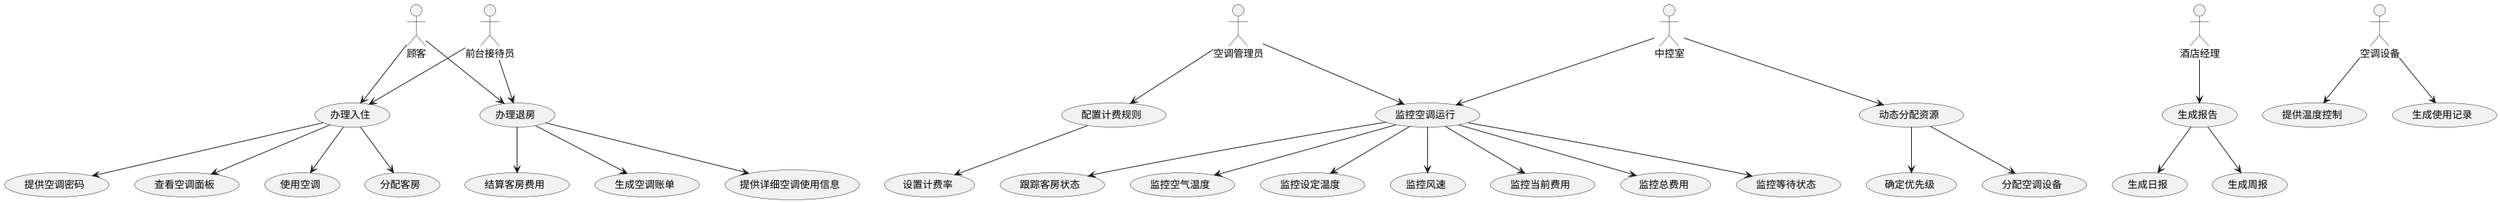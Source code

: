 @startuml
actor 顾客 as 顾客
actor 前台接待员 as "前台接待员"
actor 空调管理员 as "空调管理员"
actor 酒店经理 as "酒店经理"
actor 中控室 as "中控室"
actor 空调设备 as "空调设备"

顾客 --> (办理入住)
顾客 --> (办理退房)
前台接待员 --> (办理入住)
前台接待员 --> (办理退房)
空调管理员 --> (配置计费规则)
空调管理员 --> (监控空调运行)
酒店经理 --> (生成报告)
中控室 --> (监控空调运行)
中控室 --> (动态分配资源)
空调设备 --> (提供温度控制)
空调设备 --> (生成使用记录)

(办理入住) --> (分配客房)
(办理入住) --> (提供空调密码)
(办理入住) --> (查看空调面板)
(办理入住) --> (使用空调)

(办理退房) --> (结算客房费用)
(办理退房) --> (生成空调账单)
(办理退房) --> (提供详细空调使用信息)

(配置计费规则) --> (设置计费率)

(监控空调运行) --> (跟踪客房状态)
(监控空调运行) --> (监控空气温度)
(监控空调运行) --> (监控设定温度)
(监控空调运行) --> (监控风速)
(监控空调运行) --> (监控当前费用)
(监控空调运行) --> (监控总费用)
(监控空调运行) --> (监控等待状态)

(动态分配资源) --> (确定优先级)
(动态分配资源) --> (分配空调设备)

(生成报告) --> (生成日报)
(生成报告) --> (生成周报)

@enduml
